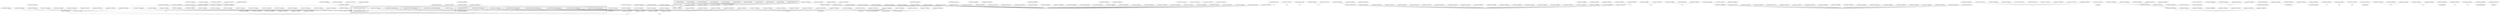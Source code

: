 graph g {
  fontname="sans-serif";

  overlap=false;

  subgraph "cluster_net" {
    subgraph "cluster_net.minecraft" {
      subgraph "cluster_net.minecraft.pathfinding" {
      }
      subgraph "cluster_net.minecraft.client" {
        subgraph "cluster_net.minecraft.client.render" {
          subgraph "cluster_net.minecraft.client.render.entity" {
            "bs"[label="net.minecraft.client.render.entity.RenderPainting"];
          }
        }
        subgraph "cluster_net.minecraft.client.resources" {
          "bb"[label="net.minecraft.client.resources.ThreadResourceDownload"];
        }
        subgraph "cluster_net.minecraft.client.gui" {
          subgraph "cluster_net.minecraft.client.gui.menu" {
            "bd"[label="net.minecraft.client.gui.menu.GuiScreen"];
            "ct"[label="net.minecraft.client.gui.menu.MainMenu"];
          }
        }
        subgraph "cluster_net.minecraft.client.multiplayer" {
          "gj"[label="net.minecraft.client.multiplayer.WorldClient"];
        }
        "net.minecraft.client.Minecraft"[label="net.minecraft.client.Minecraft"];
        "net.minecraft.client.MinecraftApplet"[label="net.minecraft.client.MinecraftApplet"];
      }
      subgraph "cluster_net.minecraft.block" {
        subgraph "cluster_net.minecraft.block.blockentity" {
          "ba"[label="net.minecraft.block.blockentity.BlockEntityMobSpawner"];
          "ew"[label="net.minecraft.block.blockentity.BlockEntityChest"];
          "ju"[label="net.minecraft.block.blockentity.BlockEntityFurnace"];
          "nn"[label="net.minecraft.block.blockentity.BlockEntitySign"];
        }
      }
      subgraph "cluster_net.minecraft.entity" {
        subgraph "cluster_net.minecraft.entity.player" {
          "dg"[label="net.minecraft.entity.player.Player"];
        }
        subgraph "cluster_net.minecraft.entity.item" {
          "no"[label="net.minecraft.entity.item.MinecartFurnace"];
        }
        "fv"[label="net.minecraft.entity.LivingBase"];
      }
      subgraph "cluster_net.minecraft.network" {
      }
      subgraph "cluster_net.minecraft.world" {
        subgraph "cluster_net.minecraft.world.chunk" {
          subgraph "cluster_net.minecraft.world.chunk.storage" {
            "kt"[label="net.minecraft.world.chunk.storage.AlphaChunkLoader"];
          }
        }
      }
      subgraph "cluster_net.minecraft.util" {
      }
      subgraph "cluster_net.minecraft.isom" {
        "net.minecraft.isom.IsomPreviewApplet"[label="net.minecraft.isom.IsomPreviewApplet"];
      }
    }
  }
  subgraph "cluster_com" {
    subgraph "cluster_com.mojang" {
      subgraph "cluster_com.mojang.nbt" {
        "f"[label="com.mojang.nbt.NBTFloat"];
        "ds"[label="com.mojang.nbt.NBTByteArray"];
        "fp"[label="com.mojang.nbt.NBTEnd"];
        "ge"[label="com.mojang.nbt.NBTLong"];
        "hc"[label="com.mojang.nbt.NBTCompound"];
        "ie"[label="com.mojang.nbt.NBTInt"];
        "in"[label="com.mojang.nbt.NBTByte"];
        "jy"[label="com.mojang.nbt.NBTList"];
        "kg"[label="com.mojang.nbt.NBTDouble"];
        "lh"[label="com.mojang.nbt.NBTShort"];
        "mr"[label="com.mojang.nbt.NBTString"];
      }
    }
  }
  "b"[label="net.minecraft.src.ClsBFvyhjji"];
  "c"[label="net.minecraft.src.ClsCHqzdaz"];
  "d"[label="net.minecraft.src.ClsDWbulun"];
  "e"[label="net.minecraft.src.ClsECnurjmo"];
  "g"[label="net.minecraft.src.ClsGDjwwbgb"];
  "h"[label="net.minecraft.src.ClsHEuaptpv"];
  "i"[label="net.minecraft.src.ClsIFbfjguh"];
  "k"[label="net.minecraft.src.ClsKEvdcccm"];
  "l"[label="net.minecraft.src.ClsLGdttmpo"];
  "n"[label="net.minecraft.src.ClsNCinopcu"];
  "o"[label="net.minecraft.src.ClsOBrbnprf"];
  "p"[label="net.minecraft.src.ClsPGmrmkms"];
  "q"[label="net.minecraft.src.ClsQTjhxky"];
  "r"[label="net.minecraft.src.ClsRGnbquvh"];
  "s"[label="net.minecraft.src.ClsSEjcdtfs"];
  "t"[label="net.minecraft.src.ClsTEexmeiy"];
  "u"[label="net.minecraft.src.ClsUFzfhlqj"];
  "v"[label="net.minecraft.src.ClsVBfajgzt"];
  "x"[label="net.minecraft.src.ClsXBatxhd"];
  "z"[label="net.minecraft.src.ClsZEcregeb"];
  "aa"[label="net.minecraft.src.ClsAaChiuvxf"];
  "ab"[label="net.minecraft.src.ClsAbDbkaoxk"];
  "ac"[label="net.minecraft.src.ClsAcFzvvjer"];
  "ae"[label="net.minecraft.src.ClsAeFkepjqq"];
  "ag"[label="net.minecraft.src.ClsAgGduobwc"];
  "aj"[label="net.minecraft.src.ClsAjDpalkmp"];
  "ak"[label="net.minecraft.src.ClsAkCprgapn"];
  "al"[label="net.minecraft.src.ClsAlCtfbfam"];
  "am"[label="net.minecraft.src.ClsAmGqfrqme"];
  "an"[label="net.minecraft.src.ClsAnFuhxear"];
  "ao"[label="net.minecraft.src.ClsAoRdohkw"];
  "ap"[label="net.minecraft.src.ClsApEwugglf"];
  "aq"[label="net.minecraft.src.ClsAqGbgkujf"];
  "ar"[label="net.minecraft.src.ClsArBerighz"];
  "at"[label="net.minecraft.src.ClsAtBxspkqx"];
  "au"[label="net.minecraft.src.ClsAuDvhpggx"];
  "aw"[label="net.minecraft.src.ClsAwFxpeoxq"];
  "bc"[label="net.minecraft.src.ClsBcWumicf"];
  "be"[label="net.minecraft.src.ClsBeBckkhb"];
  "bf"[label="net.minecraft.src.ClsBfGthavov"];
  "bi"[label="net.minecraft.src.ClsBiRmywbu"];
  "bk"[label="net.minecraft.src.ClsBkEzqpeqb"];
  "bl"[label="net.minecraft.src.ClsBlDgqjhfe"];
  "bn"[label="net.minecraft.src.ClsBnFjesrea"];
  "bo"[label="net.minecraft.src.ClsBoFqfgpic"];
  "bq"[label="net.minecraft.src.ClsBqFhgfvhf"];
  "bt"[label="net.minecraft.src.ClsBtFluvvvh"];
  "bv"[label="net.minecraft.src.ClsBvFwfpuuo"];
  "bw"[label="net.minecraft.src.ClsBwPvuopp"];
  "bx"[label="net.minecraft.src.ClsBxGiuibwj"];
  "bz"[label="net.minecraft.src.ClsBzBoyxyd"];
  "ca"[label="net.minecraft.src.ClsCaCahflhr"];
  "cc"[label="net.minecraft.src.ClsCcDhvxukr"];
  "cd"[label="net.minecraft.src.ClsCdFvkymst"];
  "ce"[label="net.minecraft.src.ClsCeCyxfeth"];
  "cf"[label="net.minecraft.src.ClsCfEwfktg"];
  "cg"[label="net.minecraft.src.ClsCgCharpsd"];
  "ch"[label="net.minecraft.src.ClsChCcoucnl"];
  "ci"[label="net.minecraft.src.ClsCiCwshxpy"];
  "cj"[label="net.minecraft.src.ClsCjExgcfyn"];
  "cl"[label="net.minecraft.src.ClsClCodtbfj"];
  "cm"[label="net.minecraft.src.ClsCmBavmqqq"];
  "cn"[label="net.minecraft.src.ClsCnGftyhph"];
  "co"[label="net.minecraft.src.ClsCoPcbogx"];
  "cp"[label="net.minecraft.src.ClsCpGxjfqba"];
  "cq"[label="net.minecraft.src.ClsCqDgvspzb"];
  "cr"[label="net.minecraft.src.ClsCrCzzrwhy"];
  "cs"[label="net.minecraft.src.ClsCsCilyeuf"];
  "cv"[label="net.minecraft.src.ClsCvCevvwxz"];
  "cw"[label="net.minecraft.src.ClsCwWskoza"];
  "cx"[label="net.minecraft.src.ClsCxCcysdan"];
  "cy"[label="net.minecraft.src.ClsCyBetzitn"];
  "cz"[label="net.minecraft.src.ClsCzBmxbfmm"];
  "db"[label="net.minecraft.src.ClsDbFtihuk"];
  "dc"[label="net.minecraft.src.ClsDcCsyuwsa"];
  "de"[label="net.minecraft.src.ClsDeFmpejkh"];
  "dh"[label="net.minecraft.src.ClsDhBktkhtf"];
  "di"[label="net.minecraft.src.ClsDiSoctpz"];
  "dj"[label="net.minecraft.src.ClsDjGyhvfr"];
  "dk"[label="net.minecraft.src.ClsDkBekrdsg"];
  "dn"[label="net.minecraft.src.ClsDnFsuveww"];
  "do"[label="net.minecraft.src.ClsDoBbiuine"];
  "dp"[label="net.minecraft.src.ClsDpBcgpbyh"];
  "dr"[label="net.minecraft.src.ClsDrBzgsjcg"];
  "dt"[label="net.minecraft.src.ClsDtYdpxio"];
  "du"[label="net.minecraft.src.ClsDuEfgkysj"];
  "dw"[label="net.minecraft.src.ClsDwCfuexiy"];
  "dy"[label="net.minecraft.src.ClsDyMnsbyd"];
  "dz"[label="net.minecraft.src.ClsDzDxplvwc"];
  "ea"[label="net.minecraft.src.ClsEaKklqch"];
  "eb"[label="net.minecraft.src.ClsEbFbvxmvz"];
  "ec"[label="net.minecraft.src.ClsEcWiowaf"];
  "ed"[label="net.minecraft.src.ClsEdCdcpjxs"];
  "ee"[label="net.minecraft.src.ClsEeFsvooiz"];
  "eg"[label="net.minecraft.src.ClsEgGkgdihr"];
  "eh"[label="net.minecraft.src.ClsEhCebqafr"];
  "ej"[label="net.minecraft.src.ClsEjGwwvpbr"];
  "ek"[label="net.minecraft.src.ClsEkWcritd"];
  "em"[label="net.minecraft.src.ClsEmCevvwxz"];
  "en"[label="net.minecraft.src.ClsEnDvhkmjc"];
  "et"[label="net.minecraft.src.ClsEtKpweau"];
  "eu"[label="net.minecraft.src.ClsEuPxlugn"];
  "ev"[label="net.minecraft.src.ClsEvGxoivow"];
  "ex"[label="net.minecraft.src.ClsExVhmdwd"];
  "ey"[label="net.minecraft.src.ClsEySoctpz"];
  "fb"[label="net.minecraft.src.ClsFbCgybgcf"];
  "fc"[label="net.minecraft.src.ClsFcFkupcvz"];
  "fe"[label="net.minecraft.src.ClsFeFyeiviu"];
  "fg"[label="net.minecraft.src.ClsFgFibaec"];
  "fj"[label="net.minecraft.src.ClsFjDtizvfa"];
  "fk"[label="net.minecraft.src.ClsFkCipjsbm"];
  "fl"[label="net.minecraft.src.ClsFlRcswft"];
  "fm"[label="net.minecraft.src.ClsFmFluvvvh"];
  "fn"[label="net.minecraft.src.ClsFnCsvpzcg"];
  "ft"[label="net.minecraft.src.ClsFtIuqfql"];
  "fu"[label="net.minecraft.src.ClsFuEtbmqic"];
  "fw"[label="net.minecraft.src.ClsFwGgqumki"];
  "fx"[label="net.minecraft.src.ClsFxBfajgzt"];
  "fz"[label="net.minecraft.src.ClsFzDnvitzi"];
  "ga"[label="net.minecraft.src.ClsGaNhxosw"];
  "gb"[label="net.minecraft.src.ClsGbGpyhgr"];
  "gc"[label="net.minecraft.src.ClsGcKpweau"];
  "gd"[label="net.minecraft.src.ClsGdQomflh"];
  "gg"[label="net.minecraft.src.ClsGgGluknuo"];
  "gh"[label="net.minecraft.src.ClsGhGkkpaja"];
  "gi"[label="net.minecraft.src.ClsGiUtkqzs"];
  "gk"[label="net.minecraft.src.ClsGkGnjuml"];
  "gl"[label="net.minecraft.src.ClsGlEbuhcjo"];
  "gm"[label="net.minecraft.src.ClsGmDhvgwqw"];
  "gn"[label="net.minecraft.src.ClsGnFluvvvh"];
  "go"[label="net.minecraft.src.ClsGoGwhhfcl"];
  "gp"[label="net.minecraft.src.ClsGpBoyxyd"];
  "gq"[label="net.minecraft.src.ClsGqFohrara"];
  "gt"[label="net.minecraft.src.ClsGtBezemvr"];
  "gu"[label="net.minecraft.src.ClsGuDwhdmpk"];
  "gv"[label="net.minecraft.src.ClsGvFnbothy"];
  "gw"[label="net.minecraft.src.ClsGwGwqcpsy"];
  "gx"[label="net.minecraft.src.ClsGxGyjzikc"];
  "gy"[label="net.minecraft.src.ClsGyPxluix"];
  "gz"[label="net.minecraft.src.ClsGzCcoucnl"];
  "ha"[label="net.minecraft.src.ClsHaEvuirrf"];
  "hb"[label="net.minecraft.src.ClsHbFdhsbnf"];
  "hd"[label="net.minecraft.src.ClsHdGjzvppn"];
  "hf"[label="net.minecraft.src.ClsHfBhnjgsb"];
  "hi"[label="net.minecraft.src.ClsHiFoitfrp"];
  "hj"[label="net.minecraft.src.ClsHjMwpqoe"];
  "hk"[label="net.minecraft.src.ClsHkDvdyhwi"];
  "hl"[label="net.minecraft.src.ClsHlEjgsrkt"];
  "hm"[label="net.minecraft.src.ClsHmFmpejkh"];
  "hn"[label="net.minecraft.src.ClsHnCnatzhz"];
  "ho"[label="net.minecraft.src.ClsHoEqcgfjq"];
  "hp"[label="net.minecraft.src.ClsHpFwnlfc"];
  "hq"[label="net.minecraft.src.ClsHqDsksulk"];
  "hr"[label="net.minecraft.src.ClsHrGtuedmw"];
  "hs"[label="net.minecraft.src.ClsHsUqbnym"];
  "hu"[label="net.minecraft.src.ClsHuCcuqqea"];
  "hv"[label="net.minecraft.src.ClsHvCykxfcs"];
  "hw"[label="net.minecraft.src.ClsHwFidnrfu"];
  "hz"[label="net.minecraft.src.ClsHzGnjuml"];
  "ib"[label="net.minecraft.src.ClsIbEnpcrnc"];
  "id"[label="net.minecraft.src.ClsIdFszztub"];
  "ii"[label="net.minecraft.src.ClsIiDjhhiuv"];
  "ik"[label="net.minecraft.src.ClsIkDlfrqdh"];
  "il"[label="net.minecraft.src.ClsIlErflcen"];
  "im"[label="net.minecraft.src.ClsImGhqzxnz"];
  "io"[label="net.minecraft.src.ClsIoQgurxe"];
  "iq"[label="net.minecraft.src.ClsIqFumemyz"];
  "ir"[label="net.minecraft.src.ClsIrGbssctz"];
  "is"[label="net.minecraft.src.ClsIsDmeegxz"];
  "it"[label="net.minecraft.src.ClsItExrgfqm"];
  "iu"[label="net.minecraft.src.ClsIuBemxlxg"];
  "iw"[label="net.minecraft.src.ClsIwDkclsfp"];
  "ix"[label="net.minecraft.src.ClsIxDgqjhfe"];
  "jb"[label="net.minecraft.src.ClsJbFfkywlb"];
  "jc"[label="net.minecraft.src.ClsJcGmekznk"];
  "jd"[label="net.minecraft.src.ClsJdFpbawbg"];
  "je"[label="net.minecraft.src.ClsJeFpbawcl"];
  "jf"[label="net.minecraft.src.ClsJfCkawppj"];
  "jg"[label="net.minecraft.src.ClsJgCdzvzdb"];
  "jh"[label="net.minecraft.src.ClsJhEwisyka"];
  "jj"[label="net.minecraft.src.ClsJjBrqzbzu"];
  "jk"[label="net.minecraft.src.ClsJkBxidhsz"];
  "jl"[label="net.minecraft.src.ClsJlDhvgwqw"];
  "jm"[label="net.minecraft.src.ClsJmCnvpvmw"];
  "jn"[label="net.minecraft.src.ClsJnDjhhiuv"];
  "jo"[label="net.minecraft.src.ClsJoDuejfqt"];
  "jp"[label="net.minecraft.src.ClsJpCfhgxzk"];
  "jq"[label="net.minecraft.src.ClsJqGsbdltn"];
  "jr"[label="net.minecraft.src.ClsJrBfajgzt"];
  "jv"[label="net.minecraft.src.ClsJvJptmjx"];
  "jw"[label="net.minecraft.src.ClsJwPdtujt"];
  "jz"[label="net.minecraft.src.ClsJzClftmvm"];
  "ka"[label="net.minecraft.src.ClsKaEceojrn"];
  "kb"[label="net.minecraft.src.ClsKbCyxnwzi"];
  "ke"[label="net.minecraft.src.ClsKeDjhhiuv"];
  "kf"[label="net.minecraft.src.ClsKfDlmivzu"];
  "kh"[label="net.minecraft.src.ClsKhHpczkx"];
  "ki"[label="net.minecraft.src.ClsKiBajcotd"];
  "kj"[label="net.minecraft.src.ClsKjCchnsjm"];
  "kk"[label="net.minecraft.src.ClsKkDbylzol"];
  "kn"[label="net.minecraft.src.ClsKnCswhdro"];
  "ko"[label="net.minecraft.src.ClsKoFpunyes"];
  "kp"[label="net.minecraft.src.ClsKpOgpnkr"];
  "ks"[label="net.minecraft.src.ClsKsGsbdlsw"];
  "kv"[label="net.minecraft.src.ClsKvFogbjqz"];
  "kw"[label="net.minecraft.src.ClsKwCbrxnpz"];
  "kx"[label="net.minecraft.src.ClsKxClftmvm"];
  "ky"[label="net.minecraft.src.ClsKyChdyrip"];
  "kz"[label="net.minecraft.src.ClsKzDzbtaur"];
  "ld"[label="net.minecraft.src.ClsLdBroxfpv"];
  "le"[label="net.minecraft.src.ClsLeEdbnrmz"];
  "lf"[label="net.minecraft.src.ClsLfFppckme"];
  "lg"[label="net.minecraft.src.ClsLgDzgfwpj"];
  "lj"[label="net.minecraft.src.ClsLjEpetpvr"];
  "lk"[label="net.minecraft.src.ClsLkBuhuzpd"];
  "lm"[label="net.minecraft.src.ClsLmBhpybfe"];
  "lo"[label="net.minecraft.src.ClsLoGtxzngg"];
  "lp"[label="net.minecraft.src.ClsLpEexhxnm"];
  "lq"[label="net.minecraft.src.ClsLqDsyikkq"];
  "lr"[label="net.minecraft.src.ClsLrMlwlph"];
  "ls"[label="net.minecraft.src.ClsLsXmqkzl"];
  "lt"[label="net.minecraft.src.ClsLtDxplvwc"];
  "lu"[label="net.minecraft.src.ClsLuDhfjycx"];
  "lw"[label="net.minecraft.src.ClsLwFabhiow"];
  "lx"[label="net.minecraft.src.ClsLxFublpyv"];
  "ly"[label="net.minecraft.src.ClsLyEpqpnxq"];
  "lz"[label="net.minecraft.src.ClsLzCrlehht"];
  "mb"[label="net.minecraft.src.ClsMbMwpqoe"];
  "mc"[label="net.minecraft.src.ClsMcBmumofs"];
  "me"[label="net.minecraft.src.ClsMeBgxjmzo"];
  "mf"[label="net.minecraft.src.ClsMfFnglyqy"];
  "mg"[label="net.minecraft.src.ClsMgCkvhxjc"];
  "mj"[label="net.minecraft.src.ClsMjGmqjolz"];
  "ml"[label="net.minecraft.src.ClsMlDsejpyf"];
  "mm"[label="net.minecraft.src.ClsMmBxcczui"];
  "mn"[label="net.minecraft.src.ClsMnEckpkdf"];
  "mo"[label="net.minecraft.src.ClsMoFuvuywy"];
  "mp"[label="net.minecraft.src.ClsMpFsozyhy"];
  "ms"[label="net.minecraft.src.ClsMsNkredx"];
  "mt"[label="net.minecraft.src.ClsMtHhycjn"];
  "mu"[label="net.minecraft.src.ClsMuCbrxnpz"];
  "mv"[label="net.minecraft.src.ClsMvBbanezn"];
  "mw"[label="net.minecraft.src.ClsMwDrogfus"];
  "mx"[label="net.minecraft.src.ClsMxBbanezn"];
  "my"[label="net.minecraft.src.ClsMyCebqafr"];
  "na"[label="net.minecraft.src.ClsNaFzvvjer"];
  "nb"[label="net.minecraft.src.ClsNbZeesbu"];
  "nd"[label="net.minecraft.src.ClsNdBzkdnwi"];
  "ne"[label="net.minecraft.src.ClsNeSwqunr"];
  "nf"[label="net.minecraft.src.ClsNfFikwlgf"];
  "ng"[label="net.minecraft.src.ClsNgDydjypr"];
  "ni"[label="net.minecraft.src.ClsNiGfutkul"];
  "nj"[label="net.minecraft.src.ClsNjDxcxdjs"];
  "nk"[label="net.minecraft.src.ClsNkCzmgebu"];
  "nl"[label="net.minecraft.src.ClsNlFtfhsdu"];
  "nm"[label="net.minecraft.src.ClsNmCevvwxz"];
  "np"[label="net.minecraft.src.ClsNpDxplvwc"];
  "ns"[label="net.minecraft.src.ClsNsFcwbfsw"];
  "nt"[label="net.minecraft.src.ClsNtGnjuml"];
  "nu"[label="net.minecraft.src.ClsNuFtxfkeo"];
  "nv"[label="net.minecraft.src.ClsNvChiuvxf"];
  "nw"[label="net.minecraft.src.ClsNwGjbzpmc"];
  "b" -- "jk";
  "c" -- "ln";
  "d" -- "dh";
  "e" -- "ic";
  "f" -- "ef";
  "g" -- "net.minecraft.client.Minecraft";
  "h" -- "java.awt.Canvas";
  "i" -- "fy";
  "k" -- "bp";
  "l" -- "av";
  "n" -- "fb";
  "o" -- "ln";
  "p" -- "ln";
  "q" -- "eq";
  "r" -- "eb";
  "s" -- "ax";
  "t" -- "ax";
  "u" -- "bg";
  "v" -- "fs";
  "x" -- "bo";
  "z" -- "ai";
  "aa" -- "dd";
  "ab" -- "java.awt.Canvas";
  "ab" -- "java.awt.event.KeyListener";
  "ab" -- "java.awt.event.MouseListener";
  "ab" -- "java.awt.event.MouseMotionListener";
  "ab" -- "java.lang.Runnable";
  "ac" -- "ia";
  "ae" -- "ee";
  "ag" -- "ln";
  "aj" -- "ln";
  "ak" -- "ae";
  "al" -- "jx";
  "am" -- "nv";
  "an" -- "java.awt.Panel";
  "ao" -- "bd";
  "ap" -- "y";
  "aq" -- "bd";
  "ar" -- "dd";
  "at" -- "dk";
  "au" -- "bd";
  "aw" -- "nd";
  "ba" -- "ht";
  "bb" -- "java.lang.Thread";
  "bc" -- "lz";
  "bd" -- "lb";
  "be" -- "dg";
  "bf" -- "jk";
  "bi" -- "fd";
  "bk" -- "ae";
  "bl" -- "dd";
  "bn" -- "ln";
  "bo" -- "dd";
  "bq" -- "dh";
  "bs" -- "ai";
  "bt" -- "gw";
  "bv" -- "fd";
  "bw" -- "gw";
  "bx" -- "cn";
  "bz" -- "ln";
  "ca" -- "nd";
  "cc" -- "ia";
  "cd" -- "eb";
  "ce" -- "mz";
  "cf" -- "bd";
  "cg" -- "as";
  "ch" -- "ff";
  "ci" -- "bz";
  "cj" -- "mz";
  "cl" -- "ai";
  "cm" -- "nd";
  "cn" -- "ff";
  "co" -- "ln";
  "cp" -- "eu";
  "cq" -- "ia";
  "cr" -- "ln";
  "cs" -- "dk";
  "ct" -- "bd";
  "cv" -- "ia";
  "cw" -- "java.awt.Canvas";
  "cx" -- "jx";
  "cy" -- "dk";
  "cz" -- "bd";
  "db" -- "bd";
  "dc" -- "ln";
  "de" -- "ai";
  "dg" -- "fv";
  "dh" -- "ai";
  "di" -- "fd";
  "dj" -- "nd";
  "dk" -- "ee";
  "dk" -- "ck";
  "dn" -- "ln";
  "do" -- "me";
  "dp" -- "gw";
  "dr" -- "jx";
  "ds" -- "ef";
  "dt" -- "fd";
  "du" -- "dy";
  "dw" -- "dd";
  "dy" -- "bd";
  "dz" -- "dd";
  "ea" -- "y";
  "eb" -- "fd";
  "ec" -- "ai";
  "ed" -- "ia";
  "ee" -- "fv";
  "eg" -- "ff";
  "eh" -- "nd";
  "ej" -- "paulscode.sound.codecs.CodecJOrbis";
  "ek" -- "dh";
  "em" -- "ia";
  "en" -- "fy";
  "et" -- "java.util.Comparator";
  "eu" -- "ln";
  "ev" -- "ln";
  "ew" -- "ht";
  "ew" -- "fy";
  "ex" -- "jx";
  "ey" -- "fd";
  "fb" -- "lb";
  "fc" -- "java.lang.Thread";
  "fe" -- "net.minecraft.client.Minecraft";
  "fg" -- "java.awt.event.WindowAdapter";
  "fj" -- "java.util.Comparator";
  "fk" -- "as";
  "fl" -- "dd";
  "fm" -- "bx";
  "fn" -- "ln";
  "fp" -- "ef";
  "ft" -- "bd";
  "fu" -- "li";
  "fv" -- "jx";
  "fw" -- "dd";
  "fx" -- "fs";
  "fz" -- "fd";
  "ga" -- "ai";
  "gb" -- "ai";
  "gc" -- "java.util.Comparator";
  "gd" -- "dh";
  "ge" -- "ef";
  "gg" -- "fd";
  "gh" -- "dh";
  "gi" -- "nh";
  "gj" -- "cj";
  "gk" -- "fd";
  "gl" -- "ia";
  "gm" -- "ln";
  "gn" -- "gw";
  "go" -- "kq";
  "gp" -- "dc";
  "gq" -- "fd";
  "gt" -- "me";
  "gu" -- "eu";
  "gv" -- "fd";
  "gw" -- "ff";
  "gx" -- "ff";
  "gy" -- "ln";
  "gz" -- "ff";
  "ha" -- "java.io.InputStream";
  "hb" -- "dk";
  "hc" -- "ef";
  "hd" -- "jf";
  "hf" -- "fd";
  "hi" -- "fy";
  "hj" -- "y";
  "hk" -- "ln";
  "hl" -- "jf";
  "hm" -- "ai";
  "hn" -- "dy";
  "ho" -- "ln";
  "hp" -- "hg";
  "hq" -- "ln";
  "hr" -- "jg";
  "hs" -- "dy";
  "hu" -- "bd";
  "hv" -- "ln";
  "hw" -- "nd";
  "hz" -- "fd";
  "ib" -- "hg";
  "id" -- "eq";
  "ie" -- "ef";
  "ii" -- "lf";
  "ik" -- "dd";
  "il" -- "bd";
  "im" -- "nd";
  "in" -- "ef";
  "io" -- "dl";
  "iq" -- "gy";
  "ir" -- "bd";
  "is" -- "nd";
  "it" -- "jx";
  "iu" -- "jx";
  "iw" -- "java.lang.Comparable";
  "ix" -- "dd";
  "jb" -- "fd";
  "jc" -- "ln";
  "jd" -- "dd";
  "je" -- "dd";
  "jf" -- "ln";
  "jg" -- "bd";
  "jh" -- "gr";
  "jj" -- "fd";
  "jk" -- "ln";
  "jl" -- "ln";
  "jm" -- "dd";
  "jn" -- "lf";
  "jo" -- "ff";
  "jp" -- "y";
  "jq" -- "fd";
  "jr" -- "fs";
  "ju" -- "ht";
  "ju" -- "fy";
  "jv" -- "ln";
  "jw" -- "jx";
  "jy" -- "ef";
  "jz" -- "fd";
  "ka" -- "nq";
  "kb" -- "ln";
  "ke" -- "lf";
  "kf" -- "ms";
  "kg" -- "ef";
  "kh" -- "bo";
  "ki" -- "ai";
  "kj" -- "jk";
  "kk" -- "ff";
  "kn" -- "me";
  "ko" -- "java.lang.Thread";
  "kp" -- "be";
  "ks" -- "fd";
  "kt" -- "ad";
  "kv" -- "dd";
  "kw" -- "java.lang.Thread";
  "kx" -- "fd";
  "ky" -- "dl";
  "kz" -- "cj";
  "ld" -- "dy";
  "le" -- "bg";
  "lf" -- "fd";
  "lg" -- "jk";
  "lh" -- "ef";
  "lj" -- "bd";
  "lk" -- "lb";
  "lm" -- "java.lang.RuntimeException";
  "lo" -- "fy";
  "lp" -- "as";
  "lq" -- "fv";
  "lq" -- "ck";
  "lr" -- "dk";
  "ls" -- "dh";
  "lt" -- "dd";
  "lu" -- "dd";
  "lw" -- "ln";
  "lx" -- "eb";
  "ly" -- "ln";
  "lz" -- "ln";
  "mb" -- "y";
  "mc" -- "bd";
  "me" -- "ln";
  "mf" -- "dd";
  "mg" -- "bo";
  "mj" -- "ae";
  "ml" -- "ln";
  "mm" -- "ae";
  "mn" -- "fd";
  "mo" -- "java.awt.Canvas";
  "mp" -- "java.lang.Thread";
  "mr" -- "ef";
  "ms" -- "nd";
  "mt" -- "ln";
  "mu" -- "java.lang.Thread";
  "mv" -- "java.lang.Thread";
  "mw" -- "hg";
  "mx" -- "java.lang.Thread";
  "my" -- "nd";
  "na" -- "ia";
  "nb" -- "ln";
  "nd" -- "jx";
  "ne" -- "java.lang.Error";
  "nf" -- "dh";
  "ng" -- "dg";
  "ni" -- "bd";
  "nj" -- "as";
  "nk" -- "dd";
  "nl" -- "dh";
  "nm" -- "ia";
  "nn" -- "ht";
  "no" -- "jx";
  "no" -- "fy";
  "np" -- "dd";
  "ns" -- "ln";
  "nt" -- "fd";
  "nu" -- "ln";
  "nv" -- "dd";
  "nw" -- "dh";
  "net.minecraft.client.Minecraft" -- "java.lang.Runnable";
  "net.minecraft.client.MinecraftApplet" -- "java.applet.Applet";
  "net.minecraft.isom.IsomPreviewApplet" -- "java.applet.Applet";
}
